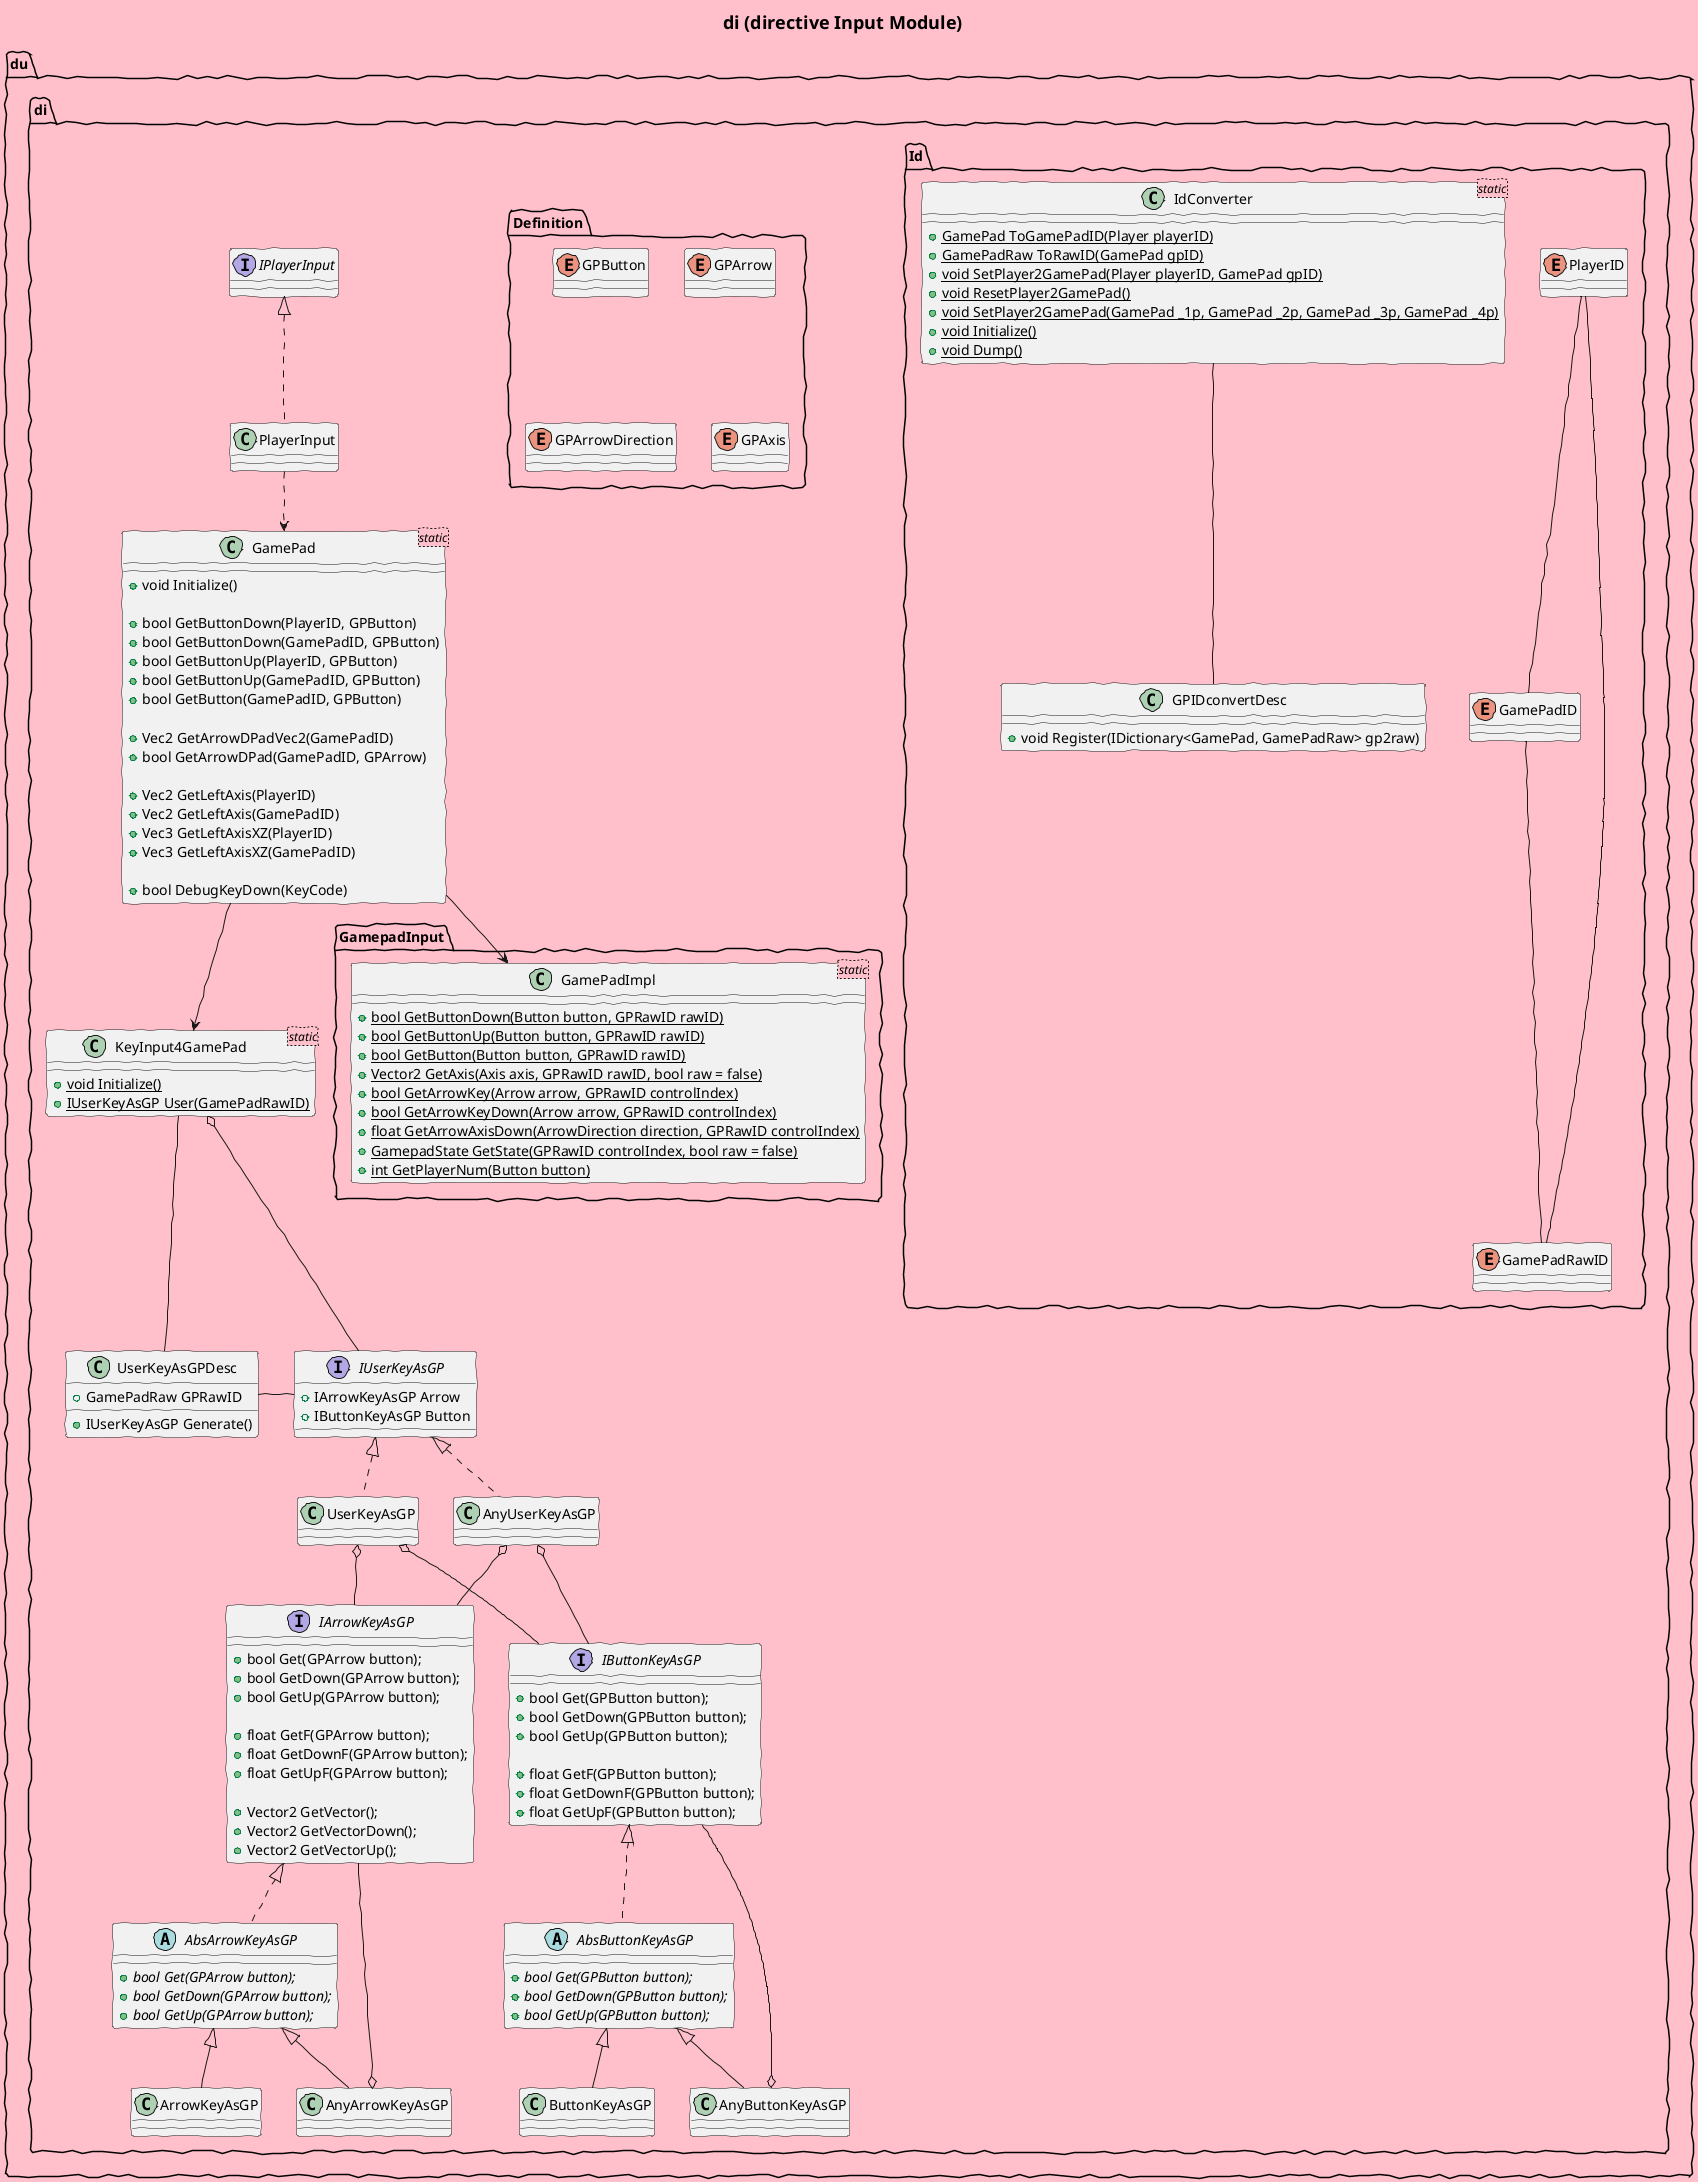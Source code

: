 @startuml uml-di.png

skinparam backgroundColor pink
skinparam handwritten true

title <size:18> di (directive Input Module) </size>

package du {
	package di {

		package Id {
			enum PlayerID
			enum GamePadID
			enum GamePadRawID
			PlayerID --- GamePadID
			GamePadID --- GamePadRawID
			GamePadRawID --- PlayerID

			class IdConverter <static> {
				+{static} GamePad ToGamePadID(Player playerID)
				+{static} GamePadRaw ToRawID(GamePad gpID)
				+{static} void SetPlayer2GamePad(Player playerID, GamePad gpID)
				+{static} void ResetPlayer2GamePad()
				+{static} void SetPlayer2GamePad(GamePad _1p, GamePad _2p, GamePad _3p, GamePad _4p)
				+{static} void Initialize()
				+{static} void Dump()
			}
			class GPIDconvertDesc {
				+void Register(IDictionary<GamePad, GamePadRaw> gp2raw)
			}
			IdConverter --- GPIDconvertDesc
		}

		package Definition {
			enum GPButton
			enum GPArrow
			enum GPArrowDirection
			enum GPAxis
		}

		interface IUserKeyAsGP {
			+IArrowKeyAsGP Arrow
			+IButtonKeyAsGP Button
		}
		IUserKeyAsGP <|.. UserKeyAsGP
		IUserKeyAsGP <|.. AnyUserKeyAsGP
		UserKeyAsGP o-down- IArrowKeyAsGP
		UserKeyAsGP o-down- IButtonKeyAsGP
		AnyUserKeyAsGP o-down- IArrowKeyAsGP
		AnyUserKeyAsGP o-down- IButtonKeyAsGP

		interface IButtonKeyAsGP {
			+bool Get(GPButton button);
			+bool GetDown(GPButton button);
			+bool GetUp(GPButton button);

			+float GetF(GPButton button);
			+float GetDownF(GPButton button);
			+float GetUpF(GPButton button);
		}
		abstract AbsButtonKeyAsGP {
			{abstract}+bool Get(GPButton button);
			{abstract}+bool GetDown(GPButton button);
			{abstract}+bool GetUp(GPButton button);
		}
		IButtonKeyAsGP <|.. AbsButtonKeyAsGP
		AbsButtonKeyAsGP <|-- ButtonKeyAsGP
		AbsButtonKeyAsGP <|-- AnyButtonKeyAsGP
		IButtonKeyAsGP --o AnyButtonKeyAsGP

		interface IArrowKeyAsGP {
			+bool Get(GPArrow button);
			+bool GetDown(GPArrow button);
			+bool GetUp(GPArrow button);

			+float GetF(GPArrow button);
			+float GetDownF(GPArrow button);
			+float GetUpF(GPArrow button);

			+Vector2 GetVector();
			+Vector2 GetVectorDown();
			+Vector2 GetVectorUp();
		}
		abstract AbsArrowKeyAsGP {
			{abstract}+bool Get(GPArrow button);
			{abstract}+bool GetDown(GPArrow button);
			{abstract}+bool GetUp(GPArrow button);
		}
		IArrowKeyAsGP <|.. AbsArrowKeyAsGP
		AbsArrowKeyAsGP <|-- ArrowKeyAsGP
		AbsArrowKeyAsGP <|-- AnyArrowKeyAsGP
		IArrowKeyAsGP --o AnyArrowKeyAsGP

		package GamepadInput {
			class GamePadImpl <static> {
				+{static} bool GetButtonDown(Button button, GPRawID rawID)
				+{static} bool GetButtonUp(Button button, GPRawID rawID)
				+{static} bool GetButton(Button button, GPRawID rawID)
				+{static} Vector2 GetAxis(Axis axis, GPRawID rawID, bool raw = false)
				+{static} bool GetArrowKey(Arrow arrow, GPRawID controlIndex)
				+{static} bool GetArrowKeyDown(Arrow arrow, GPRawID controlIndex)
				+{static} float GetArrowAxisDown(ArrowDirection direction, GPRawID controlIndex)
				+{static} GamepadState GetState(GPRawID controlIndex, bool raw = false)
				+{static} int GetPlayerNum(Button button)
			}
		}

		class KeyInput4GamePad <static> {
			+{static} void Initialize()
			+{static} IUserKeyAsGP User(GamePadRawID)
		}
		class UserKeyAsGPDesc {
			+GamePadRaw GPRawID
			+IUserKeyAsGP Generate()
		}
		KeyInput4GamePad --down- UserKeyAsGPDesc
		KeyInput4GamePad o-down- IUserKeyAsGP
		UserKeyAsGPDesc --right- IUserKeyAsGP

		class GamePad <static> {
			+void Initialize()

			+bool GetButtonDown(PlayerID, GPButton)
			+bool GetButtonDown(GamePadID, GPButton)
			+bool GetButtonUp(PlayerID, GPButton)
			+bool GetButtonUp(GamePadID, GPButton)
			+bool GetButton(GamePadID, GPButton)

			+Vec2 GetArrowDPadVec2(GamePadID)
			+bool GetArrowDPad(GamePadID, GPArrow)

			+Vec2 GetLeftAxis(PlayerID)
			+Vec2 GetLeftAxis(GamePadID)
			+Vec3 GetLeftAxisXZ(PlayerID)
			+Vec3 GetLeftAxisXZ(GamePadID)

			+bool DebugKeyDown(KeyCode)
		}
		GamePad --> GamePadImpl
		GamePad --> KeyInput4GamePad

		interface IPlayerInput
		IPlayerInput <|.. PlayerInput
		PlayerInput ..> GamePad
	}
}


@enduml

